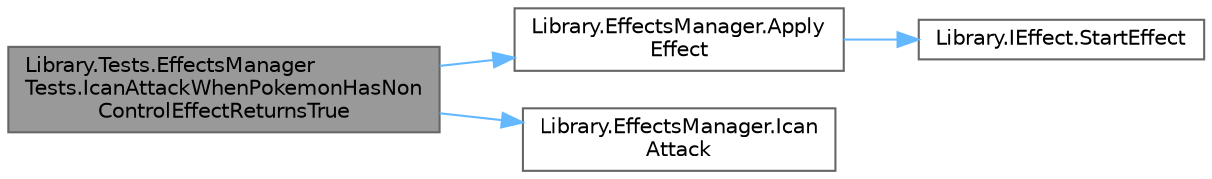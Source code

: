 digraph "Library.Tests.EffectsManagerTests.IcanAttackWhenPokemonHasNonControlEffectReturnsTrue"
{
 // INTERACTIVE_SVG=YES
 // LATEX_PDF_SIZE
  bgcolor="transparent";
  edge [fontname=Helvetica,fontsize=10,labelfontname=Helvetica,labelfontsize=10];
  node [fontname=Helvetica,fontsize=10,shape=box,height=0.2,width=0.4];
  rankdir="LR";
  Node1 [id="Node000001",label="Library.Tests.EffectsManager\lTests.IcanAttackWhenPokemonHasNon\lControlEffectReturnsTrue",height=0.2,width=0.4,color="gray40", fillcolor="grey60", style="filled", fontcolor="black",tooltip="Prueba que el método EffectsManager.IcanAttack devuelva verdadero cuando un Pokémon tenga un efecto q..."];
  Node1 -> Node2 [id="edge1_Node000001_Node000002",color="steelblue1",style="solid",tooltip=" "];
  Node2 [id="Node000002",label="Library.EffectsManager.Apply\lEffect",height=0.2,width=0.4,color="grey40", fillcolor="white", style="filled",URL="$classLibrary_1_1EffectsManager.html#aae0813f486b305c6ecdaf7fd7e4a7695",tooltip="Aplica un efecto específico a un Pokémon."];
  Node2 -> Node3 [id="edge2_Node000002_Node000003",color="steelblue1",style="solid",tooltip=" "];
  Node3 [id="Node000003",label="Library.IEffect.StartEffect",height=0.2,width=0.4,color="grey40", fillcolor="white", style="filled",URL="$interfaceLibrary_1_1IEffect.html#adaeb62144a700e69f5f08d859ccaca64",tooltip="Inicia el efecto sobre un Pokémon. Este método debe definir cómo el efecto afecta al Pokémon al momen..."];
  Node1 -> Node4 [id="edge3_Node000001_Node000004",color="steelblue1",style="solid",tooltip=" "];
  Node4 [id="Node000004",label="Library.EffectsManager.Ican\lAttack",height=0.2,width=0.4,color="grey40", fillcolor="white", style="filled",URL="$classLibrary_1_1EffectsManager.html#a49efe4162caa271c6dff16e93404745e",tooltip="Procesa los efectos que alteran el comportamiento del Pokémon (como dormir o paralizar)."];
}
